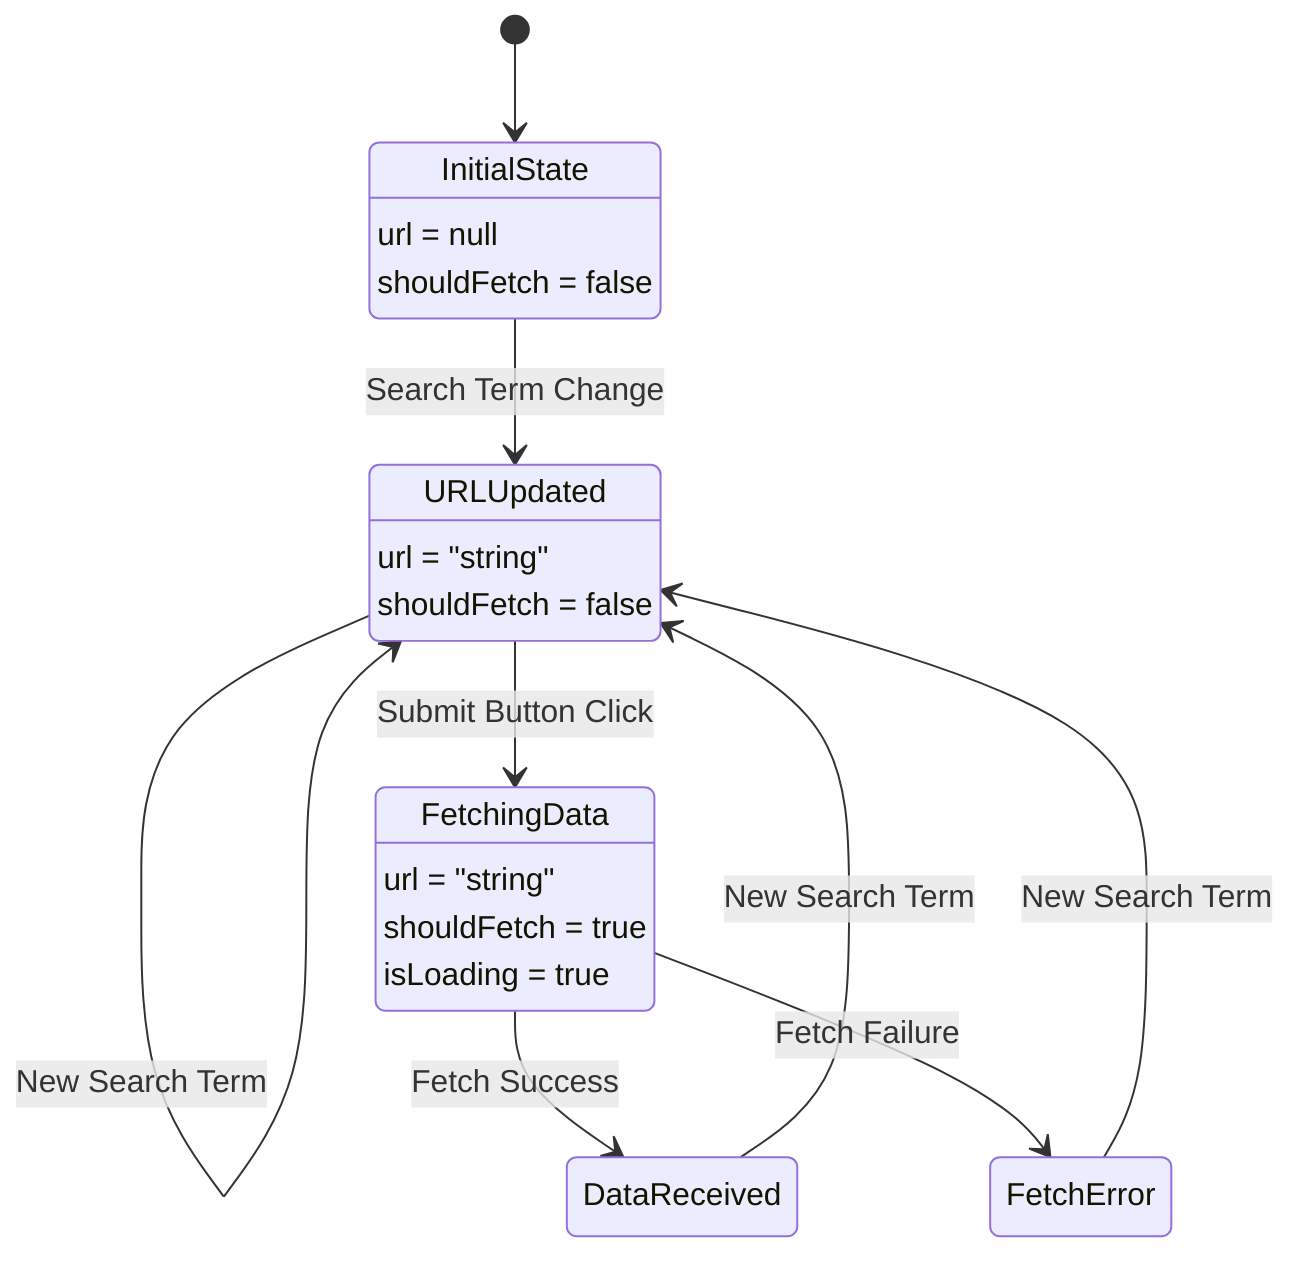 stateDiagram
    [*] --> IS
    IS --> U: Search Term Change
    U --> U: New Search Term
    U --> F: Submit Button Click
    F --> D: Fetch Success
    F --> E: Fetch Failure
    D --> U: New Search Term
    E --> U: New Search Term

    state "InitialState" as IS
    IS: url = null
    IS: shouldFetch = false

    state "URLUpdated" as U
    U : url = "string"
    U : shouldFetch = false

    state "FetchingData" as F
    F : url = "string"
    F : shouldFetch = true
    F : isLoading = true

    state "DataReceived" as D
    state "FetchError" as E